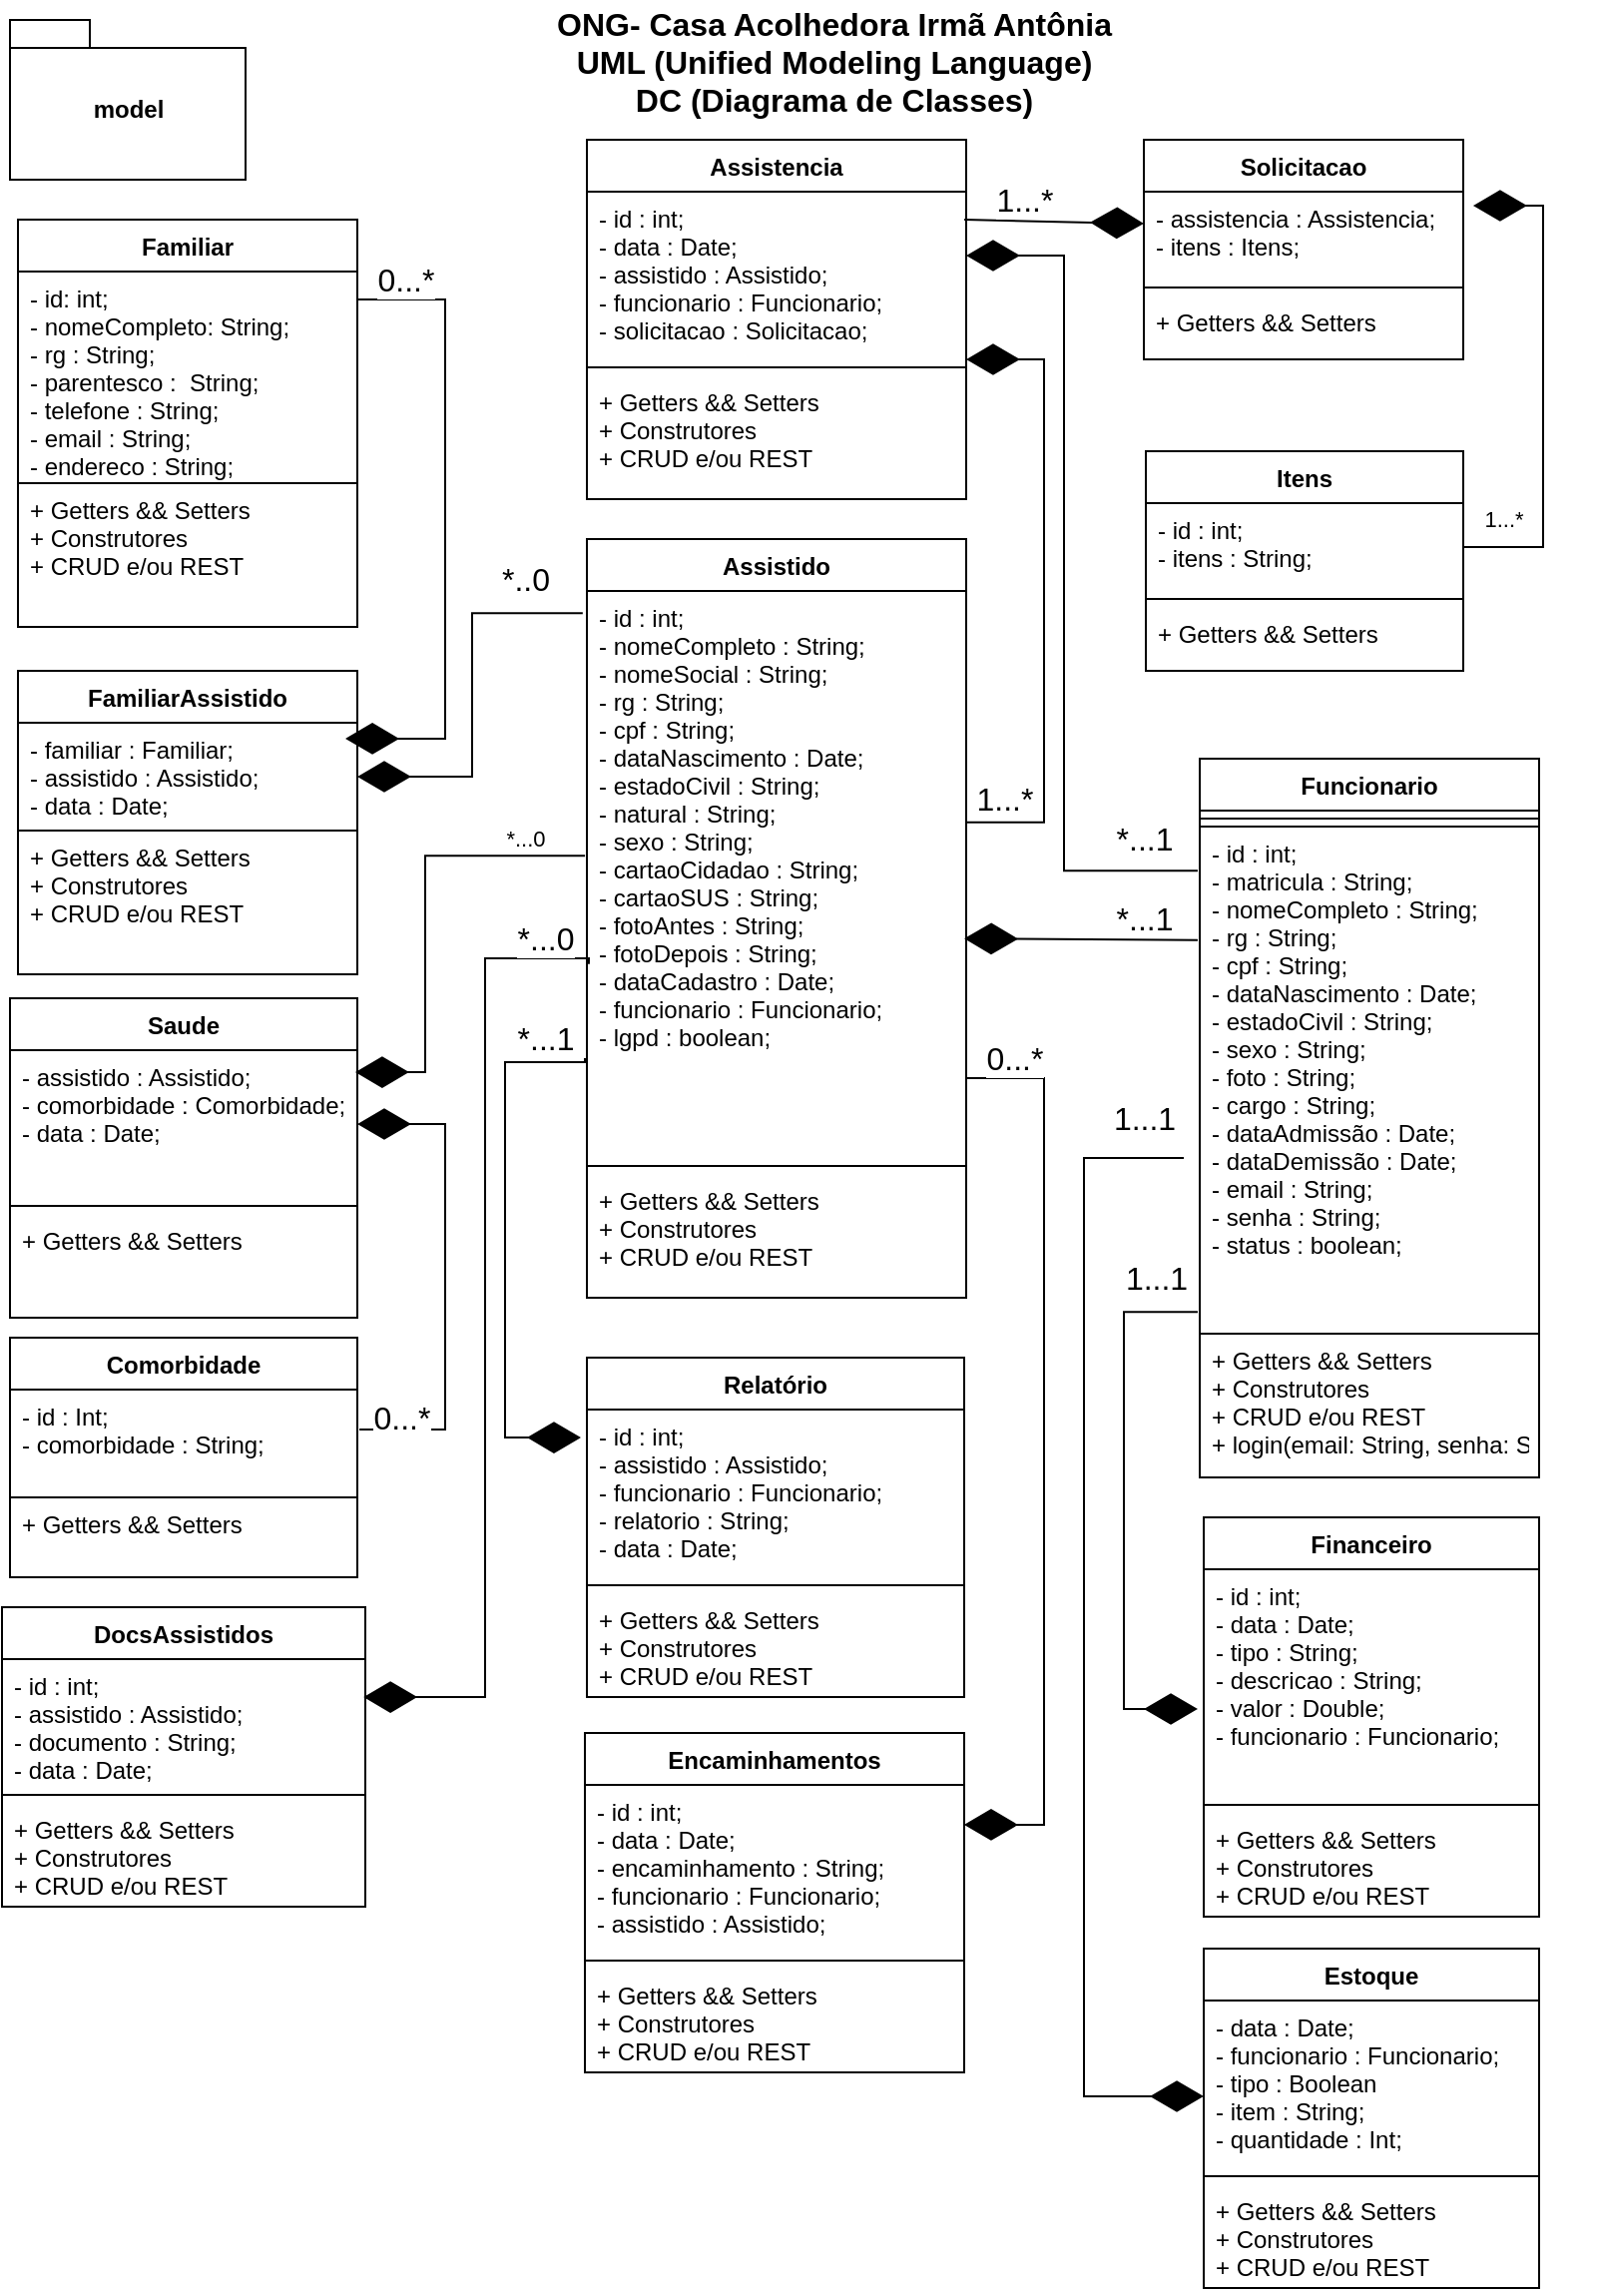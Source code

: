 <mxfile version="17.1.2" type="device"><diagram id="V8NIEzu3ds6T8y8G-yu7" name="Page-1"><mxGraphModel dx="868" dy="450" grid="1" gridSize="10" guides="1" tooltips="1" connect="1" arrows="1" fold="1" page="1" pageScale="1" pageWidth="827" pageHeight="1169" math="0" shadow="0"><root><mxCell id="0"/><mxCell id="1" parent="0"/><mxCell id="LsEdg0_R3i5YZ1CiwI1N-1" value="ONG- Casa Acolhedora Irmã Antônia&#10;UML (Unified Modeling Language)&#10;DC (Diagrama de Classes)" style="text;align=center;fontStyle=1;verticalAlign=middle;spacingLeft=3;spacingRight=3;strokeColor=none;rotatable=0;points=[[0,0.5],[1,0.5]];portConstraint=eastwest;fontSize=16;" parent="1" vertex="1"><mxGeometry x="270" y="10" width="350" height="60" as="geometry"/></mxCell><mxCell id="LsEdg0_R3i5YZ1CiwI1N-2" value="Assistido" style="swimlane;fontStyle=1;align=center;verticalAlign=top;childLayout=stackLayout;horizontal=1;startSize=26;horizontalStack=0;resizeParent=1;resizeParentMax=0;resizeLast=0;collapsible=1;marginBottom=0;" parent="1" vertex="1"><mxGeometry x="321" y="280" width="190" height="380" as="geometry"/></mxCell><mxCell id="LsEdg0_R3i5YZ1CiwI1N-23" value="- id : int;&#10;- nomeCompleto : String;&#10;- nomeSocial : String;&#10;- rg : String;&#10;- cpf : String;&#10;- dataNascimento : Date;&#10;- estadoCivil : String;&#10;- natural : String;&#10;- sexo : String;&#10;- cartaoCidadao : String;&#10;- cartaoSUS : String;&#10;- fotoAntes : String;&#10;- fotoDepois : String;&#10;- dataCadastro : Date;&#10;- funcionario : Funcionario;&#10;- lgpd : boolean;" style="text;strokeColor=none;fillColor=none;align=left;verticalAlign=top;spacingLeft=4;spacingRight=4;overflow=hidden;rotatable=0;points=[[0,0.5],[1,0.5]];portConstraint=eastwest;" parent="LsEdg0_R3i5YZ1CiwI1N-2" vertex="1"><mxGeometry y="26" width="190" height="284" as="geometry"/></mxCell><mxCell id="LsEdg0_R3i5YZ1CiwI1N-4" value="" style="line;strokeWidth=1;fillColor=none;align=left;verticalAlign=middle;spacingTop=-1;spacingLeft=3;spacingRight=3;rotatable=0;labelPosition=right;points=[];portConstraint=eastwest;" parent="LsEdg0_R3i5YZ1CiwI1N-2" vertex="1"><mxGeometry y="310" width="190" height="8" as="geometry"/></mxCell><mxCell id="LsEdg0_R3i5YZ1CiwI1N-5" value="+ Getters &amp;&amp; Setters&#10;+ Construtores&#10;+ CRUD e/ou REST" style="text;strokeColor=none;fillColor=none;align=left;verticalAlign=top;spacingLeft=4;spacingRight=4;overflow=hidden;rotatable=0;points=[[0,0.5],[1,0.5]];portConstraint=eastwest;" parent="LsEdg0_R3i5YZ1CiwI1N-2" vertex="1"><mxGeometry y="318" width="190" height="62" as="geometry"/></mxCell><mxCell id="LsEdg0_R3i5YZ1CiwI1N-24" value="Funcionario" style="swimlane;fontStyle=1;align=center;verticalAlign=top;childLayout=stackLayout;horizontal=1;startSize=26;horizontalStack=0;resizeParent=1;resizeParentMax=0;resizeLast=0;collapsible=1;marginBottom=0;" parent="1" vertex="1"><mxGeometry x="628" y="390" width="170" height="360" as="geometry"/></mxCell><mxCell id="LsEdg0_R3i5YZ1CiwI1N-26" value="" style="line;strokeWidth=1;fillColor=none;align=left;verticalAlign=middle;spacingTop=-1;spacingLeft=3;spacingRight=3;rotatable=0;labelPosition=right;points=[];portConstraint=eastwest;" parent="LsEdg0_R3i5YZ1CiwI1N-24" vertex="1"><mxGeometry y="26" width="170" height="8" as="geometry"/></mxCell><mxCell id="LsEdg0_R3i5YZ1CiwI1N-25" value="- id : int;&#10;- matricula : String;&#10;- nomeCompleto : String;&#10;- rg : String;&#10;- cpf : String;&#10;- dataNascimento : Date;&#10;- estadoCivil : String;&#10;- sexo : String;&#10;- foto : String;&#10;- cargo : String;&#10;- dataAdmissão : Date;&#10;- dataDemissão : Date;&#10;- email : String;&#10;- senha : String;&#10;- status : boolean;" style="text;strokeColor=default;fillColor=none;align=left;verticalAlign=top;spacingLeft=4;spacingRight=4;overflow=hidden;rotatable=0;points=[[0,0.5],[1,0.5]];portConstraint=eastwest;" parent="LsEdg0_R3i5YZ1CiwI1N-24" vertex="1"><mxGeometry y="34" width="170" height="254" as="geometry"/></mxCell><mxCell id="LsEdg0_R3i5YZ1CiwI1N-27" value="+ Getters &amp;&amp; Setters&#10;+ Construtores&#10;+ CRUD e/ou REST&#10;+ login(email: String, senha: String): int" style="text;strokeColor=none;fillColor=none;align=left;verticalAlign=top;spacingLeft=4;spacingRight=4;overflow=hidden;rotatable=0;points=[[0,0.5],[1,0.5]];portConstraint=eastwest;" parent="LsEdg0_R3i5YZ1CiwI1N-24" vertex="1"><mxGeometry y="288" width="170" height="72" as="geometry"/></mxCell><mxCell id="LsEdg0_R3i5YZ1CiwI1N-28" value="Assistencia" style="swimlane;fontStyle=1;align=center;verticalAlign=top;childLayout=stackLayout;horizontal=1;startSize=26;horizontalStack=0;resizeParent=1;resizeParentMax=0;resizeLast=0;collapsible=1;marginBottom=0;" parent="1" vertex="1"><mxGeometry x="321" y="80" width="190" height="180" as="geometry"/></mxCell><mxCell id="LsEdg0_R3i5YZ1CiwI1N-29" value="- id : int;&#10;- data : Date;&#10;- assistido : Assistido;&#10;- funcionario : Funcionario;&#10;- solicitacao : Solicitacao;" style="text;strokeColor=none;fillColor=none;align=left;verticalAlign=top;spacingLeft=4;spacingRight=4;overflow=hidden;rotatable=0;points=[[0,0.5],[1,0.5]];portConstraint=eastwest;" parent="LsEdg0_R3i5YZ1CiwI1N-28" vertex="1"><mxGeometry y="26" width="190" height="84" as="geometry"/></mxCell><mxCell id="LsEdg0_R3i5YZ1CiwI1N-30" value="" style="line;strokeWidth=1;fillColor=none;align=left;verticalAlign=middle;spacingTop=-1;spacingLeft=3;spacingRight=3;rotatable=0;labelPosition=right;points=[];portConstraint=eastwest;" parent="LsEdg0_R3i5YZ1CiwI1N-28" vertex="1"><mxGeometry y="110" width="190" height="8" as="geometry"/></mxCell><mxCell id="LsEdg0_R3i5YZ1CiwI1N-31" value="+ Getters &amp;&amp; Setters&#10;+ Construtores&#10;+ CRUD e/ou REST" style="text;strokeColor=none;fillColor=none;align=left;verticalAlign=top;spacingLeft=4;spacingRight=4;overflow=hidden;rotatable=0;points=[[0,0.5],[1,0.5]];portConstraint=eastwest;" parent="LsEdg0_R3i5YZ1CiwI1N-28" vertex="1"><mxGeometry y="118" width="190" height="62" as="geometry"/></mxCell><mxCell id="LsEdg0_R3i5YZ1CiwI1N-32" value="model" style="shape=folder;fontStyle=1;spacingTop=10;tabWidth=40;tabHeight=14;tabPosition=left;html=1;" parent="1" vertex="1"><mxGeometry x="32" y="20" width="118" height="80" as="geometry"/></mxCell><mxCell id="LsEdg0_R3i5YZ1CiwI1N-37" value="Encaminhamentos" style="swimlane;fontStyle=1;align=center;verticalAlign=top;childLayout=stackLayout;horizontal=1;startSize=26;horizontalStack=0;resizeParent=1;resizeParentMax=0;resizeLast=0;collapsible=1;marginBottom=0;" parent="1" vertex="1"><mxGeometry x="320" y="878" width="190" height="170" as="geometry"/></mxCell><mxCell id="LsEdg0_R3i5YZ1CiwI1N-38" value="- id : int;&#10;- data : Date;&#10;- encaminhamento : String;&#10;- funcionario : Funcionario;&#10;- assistido : Assistido;" style="text;strokeColor=none;fillColor=none;align=left;verticalAlign=top;spacingLeft=4;spacingRight=4;overflow=hidden;rotatable=0;points=[[0,0.5],[1,0.5]];portConstraint=eastwest;" parent="LsEdg0_R3i5YZ1CiwI1N-37" vertex="1"><mxGeometry y="26" width="190" height="84" as="geometry"/></mxCell><mxCell id="LsEdg0_R3i5YZ1CiwI1N-39" value="" style="line;strokeWidth=1;fillColor=none;align=left;verticalAlign=middle;spacingTop=-1;spacingLeft=3;spacingRight=3;rotatable=0;labelPosition=right;points=[];portConstraint=eastwest;" parent="LsEdg0_R3i5YZ1CiwI1N-37" vertex="1"><mxGeometry y="110" width="190" height="8" as="geometry"/></mxCell><mxCell id="LsEdg0_R3i5YZ1CiwI1N-40" value="+ Getters &amp;&amp; Setters&#10;+ Construtores&#10;+ CRUD e/ou REST" style="text;strokeColor=none;fillColor=none;align=left;verticalAlign=top;spacingLeft=4;spacingRight=4;overflow=hidden;rotatable=0;points=[[0,0.5],[1,0.5]];portConstraint=eastwest;" parent="LsEdg0_R3i5YZ1CiwI1N-37" vertex="1"><mxGeometry y="118" width="190" height="52" as="geometry"/></mxCell><mxCell id="aL3uGlQkh7vrvcLJ92MS-1" value="Financeiro" style="swimlane;fontStyle=1;align=center;verticalAlign=top;childLayout=stackLayout;horizontal=1;startSize=26;horizontalStack=0;resizeParent=1;resizeParentMax=0;resizeLast=0;collapsible=1;marginBottom=0;" parent="1" vertex="1"><mxGeometry x="630" y="770" width="168" height="200" as="geometry"/></mxCell><mxCell id="aL3uGlQkh7vrvcLJ92MS-2" value="- id : int;&#10;- data : Date;&#10;- tipo : String;&#10;- descricao : String;&#10;- valor : Double;&#10;- funcionario : Funcionario;" style="text;strokeColor=none;fillColor=none;align=left;verticalAlign=top;spacingLeft=4;spacingRight=4;overflow=hidden;rotatable=0;points=[[0,0.5],[1,0.5]];portConstraint=eastwest;" parent="aL3uGlQkh7vrvcLJ92MS-1" vertex="1"><mxGeometry y="26" width="168" height="114" as="geometry"/></mxCell><mxCell id="aL3uGlQkh7vrvcLJ92MS-3" value="" style="line;strokeWidth=1;fillColor=none;align=left;verticalAlign=middle;spacingTop=-1;spacingLeft=3;spacingRight=3;rotatable=0;labelPosition=right;points=[];portConstraint=eastwest;" parent="aL3uGlQkh7vrvcLJ92MS-1" vertex="1"><mxGeometry y="140" width="168" height="8" as="geometry"/></mxCell><mxCell id="aL3uGlQkh7vrvcLJ92MS-4" value="+ Getters &amp;&amp; Setters&#10;+ Construtores&#10;+ CRUD e/ou REST" style="text;strokeColor=none;fillColor=none;align=left;verticalAlign=top;spacingLeft=4;spacingRight=4;overflow=hidden;rotatable=0;points=[[0,0.5],[1,0.5]];portConstraint=eastwest;" parent="aL3uGlQkh7vrvcLJ92MS-1" vertex="1"><mxGeometry y="148" width="168" height="52" as="geometry"/></mxCell><mxCell id="WE0CfpYvLQGnFb20TTfo-5" value="Saude" style="swimlane;fontStyle=1;align=center;verticalAlign=top;childLayout=stackLayout;horizontal=1;startSize=26;horizontalStack=0;resizeParent=1;resizeParentMax=0;resizeLast=0;collapsible=1;marginBottom=0;" parent="1" vertex="1"><mxGeometry x="32" y="510" width="174" height="160" as="geometry"/></mxCell><mxCell id="WE0CfpYvLQGnFb20TTfo-6" value="- assistido : Assistido;&#10;- comorbidade : Comorbidade;&#10;- data : Date;" style="text;strokeColor=none;fillColor=none;align=left;verticalAlign=top;spacingLeft=4;spacingRight=4;overflow=hidden;rotatable=0;points=[[0,0.5],[1,0.5]];portConstraint=eastwest;" parent="WE0CfpYvLQGnFb20TTfo-5" vertex="1"><mxGeometry y="26" width="174" height="74" as="geometry"/></mxCell><mxCell id="WE0CfpYvLQGnFb20TTfo-7" value="" style="line;strokeWidth=1;fillColor=none;align=left;verticalAlign=middle;spacingTop=-1;spacingLeft=3;spacingRight=3;rotatable=0;labelPosition=right;points=[];portConstraint=eastwest;" parent="WE0CfpYvLQGnFb20TTfo-5" vertex="1"><mxGeometry y="100" width="174" height="8" as="geometry"/></mxCell><mxCell id="WE0CfpYvLQGnFb20TTfo-8" value="+ Getters &amp;&amp; Setters" style="text;strokeColor=none;fillColor=none;align=left;verticalAlign=top;spacingLeft=4;spacingRight=4;overflow=hidden;rotatable=0;points=[[0,0.5],[1,0.5]];portConstraint=eastwest;" parent="WE0CfpYvLQGnFb20TTfo-5" vertex="1"><mxGeometry y="108" width="174" height="52" as="geometry"/></mxCell><mxCell id="WE0CfpYvLQGnFb20TTfo-11" value="Itens" style="swimlane;fontStyle=1;align=center;verticalAlign=top;childLayout=stackLayout;horizontal=1;startSize=26;horizontalStack=0;resizeParent=1;resizeParentMax=0;resizeLast=0;collapsible=1;marginBottom=0;" parent="1" vertex="1"><mxGeometry x="601" y="236" width="159" height="110" as="geometry"/></mxCell><mxCell id="WE0CfpYvLQGnFb20TTfo-12" value="- id : int;&#10;- itens : String;" style="text;strokeColor=none;fillColor=none;align=left;verticalAlign=top;spacingLeft=4;spacingRight=4;overflow=hidden;rotatable=0;points=[[0,0.5],[1,0.5]];portConstraint=eastwest;" parent="WE0CfpYvLQGnFb20TTfo-11" vertex="1"><mxGeometry y="26" width="159" height="44" as="geometry"/></mxCell><mxCell id="WE0CfpYvLQGnFb20TTfo-13" value="" style="line;strokeWidth=1;fillColor=none;align=left;verticalAlign=middle;spacingTop=-1;spacingLeft=3;spacingRight=3;rotatable=0;labelPosition=right;points=[];portConstraint=eastwest;" parent="WE0CfpYvLQGnFb20TTfo-11" vertex="1"><mxGeometry y="70" width="159" height="8" as="geometry"/></mxCell><mxCell id="WE0CfpYvLQGnFb20TTfo-14" value="+ Getters &amp;&amp; Setters" style="text;strokeColor=none;fillColor=none;align=left;verticalAlign=top;spacingLeft=4;spacingRight=4;overflow=hidden;rotatable=0;points=[[0,0.5],[1,0.5]];portConstraint=eastwest;" parent="WE0CfpYvLQGnFb20TTfo-11" vertex="1"><mxGeometry y="78" width="159" height="32" as="geometry"/></mxCell><mxCell id="EMVgxTuxKN4HmM-ueOk9-1" value="Familiar" style="swimlane;fontStyle=1;align=center;verticalAlign=top;childLayout=stackLayout;horizontal=1;startSize=26;horizontalStack=0;resizeParent=1;resizeParentMax=0;resizeLast=0;collapsible=1;marginBottom=0;" parent="1" vertex="1"><mxGeometry x="36" y="120" width="170" height="204" as="geometry"/></mxCell><mxCell id="EMVgxTuxKN4HmM-ueOk9-3" value="- id: int;&#10;- nomeCompleto: String;&#10;- rg : String;&#10;- parentesco :  String;&#10;- telefone : String;&#10;- email : String;&#10;- endereco : String;&#10;" style="text;strokeColor=default;fillColor=none;align=left;verticalAlign=top;spacingLeft=4;spacingRight=4;overflow=hidden;rotatable=0;points=[[0,0.5],[1,0.5]];portConstraint=eastwest;strokeWidth=1;" parent="EMVgxTuxKN4HmM-ueOk9-1" vertex="1"><mxGeometry y="26" width="170" height="106" as="geometry"/></mxCell><mxCell id="EMVgxTuxKN4HmM-ueOk9-4" value="+ Getters &amp;&amp; Setters&#10;+ Construtores&#10;+ CRUD e/ou REST" style="text;strokeColor=none;fillColor=none;align=left;verticalAlign=top;spacingLeft=4;spacingRight=4;overflow=hidden;rotatable=0;points=[[0,0.5],[1,0.5]];portConstraint=eastwest;" parent="EMVgxTuxKN4HmM-ueOk9-1" vertex="1"><mxGeometry y="132" width="170" height="72" as="geometry"/></mxCell><mxCell id="HtAP94XNzmDsmanJ-DMw-1" value="Comorbidade" style="swimlane;fontStyle=1;align=center;verticalAlign=top;childLayout=stackLayout;horizontal=1;startSize=26;horizontalStack=0;resizeParent=1;resizeParentMax=0;resizeLast=0;collapsible=1;marginBottom=0;" parent="1" vertex="1"><mxGeometry x="32" y="680" width="174" height="120" as="geometry"/></mxCell><mxCell id="HtAP94XNzmDsmanJ-DMw-2" value="- id : Int;&#10;- comorbidade : String;" style="text;strokeColor=default;fillColor=none;align=left;verticalAlign=top;spacingLeft=4;spacingRight=4;overflow=hidden;rotatable=0;points=[[0,0.5],[1,0.5]];portConstraint=eastwest;" parent="HtAP94XNzmDsmanJ-DMw-1" vertex="1"><mxGeometry y="26" width="174" height="54" as="geometry"/></mxCell><mxCell id="HtAP94XNzmDsmanJ-DMw-4" value="+ Getters &amp;&amp; Setters" style="text;strokeColor=none;fillColor=none;align=left;verticalAlign=top;spacingLeft=4;spacingRight=4;overflow=hidden;rotatable=0;points=[[0,0.5],[1,0.5]];portConstraint=eastwest;" parent="HtAP94XNzmDsmanJ-DMw-1" vertex="1"><mxGeometry y="80" width="174" height="40" as="geometry"/></mxCell><mxCell id="HtAP94XNzmDsmanJ-DMw-5" value="*...0" style="endArrow=diamondThin;endFill=1;endSize=24;html=1;rounded=0;edgeStyle=orthogonalEdgeStyle;exitX=-0.005;exitY=0.467;exitDx=0;exitDy=0;exitPerimeter=0;entryX=0.994;entryY=0.149;entryDx=0;entryDy=0;entryPerimeter=0;" parent="1" source="LsEdg0_R3i5YZ1CiwI1N-23" target="WE0CfpYvLQGnFb20TTfo-6" edge="1"><mxGeometry x="-0.731" y="-9" width="160" relative="1" as="geometry"><mxPoint x="300" y="510" as="sourcePoint"/><mxPoint x="230" y="590" as="targetPoint"/><Array as="points"><mxPoint x="240" y="439"/><mxPoint x="240" y="547"/></Array><mxPoint as="offset"/></mxGeometry></mxCell><mxCell id="HtAP94XNzmDsmanJ-DMw-7" value="Solicitacao" style="swimlane;fontStyle=1;align=center;verticalAlign=top;childLayout=stackLayout;horizontal=1;startSize=26;horizontalStack=0;resizeParent=1;resizeParentMax=0;resizeLast=0;collapsible=1;marginBottom=0;" parent="1" vertex="1"><mxGeometry x="600" y="80" width="160" height="110" as="geometry"/></mxCell><mxCell id="HtAP94XNzmDsmanJ-DMw-8" value="- assistencia : Assistencia;&#10;- itens : Itens;" style="text;strokeColor=none;fillColor=none;align=left;verticalAlign=top;spacingLeft=4;spacingRight=4;overflow=hidden;rotatable=0;points=[[0,0.5],[1,0.5]];portConstraint=eastwest;" parent="HtAP94XNzmDsmanJ-DMw-7" vertex="1"><mxGeometry y="26" width="160" height="44" as="geometry"/></mxCell><mxCell id="HtAP94XNzmDsmanJ-DMw-9" value="" style="line;strokeWidth=1;fillColor=none;align=left;verticalAlign=middle;spacingTop=-1;spacingLeft=3;spacingRight=3;rotatable=0;labelPosition=right;points=[];portConstraint=eastwest;" parent="HtAP94XNzmDsmanJ-DMw-7" vertex="1"><mxGeometry y="70" width="160" height="8" as="geometry"/></mxCell><mxCell id="HtAP94XNzmDsmanJ-DMw-10" value="+ Getters &amp;&amp; Setters" style="text;strokeColor=none;fillColor=none;align=left;verticalAlign=top;spacingLeft=4;spacingRight=4;overflow=hidden;rotatable=0;points=[[0,0.5],[1,0.5]];portConstraint=eastwest;" parent="HtAP94XNzmDsmanJ-DMw-7" vertex="1"><mxGeometry y="78" width="160" height="32" as="geometry"/></mxCell><mxCell id="HtAP94XNzmDsmanJ-DMw-12" value="1...*" style="endArrow=diamondThin;endFill=1;endSize=24;html=1;rounded=0;exitX=0.995;exitY=0.167;exitDx=0;exitDy=0;exitPerimeter=0;entryX=0;entryY=0.364;entryDx=0;entryDy=0;entryPerimeter=0;fontSize=16;" parent="1" source="LsEdg0_R3i5YZ1CiwI1N-29" target="HtAP94XNzmDsmanJ-DMw-8" edge="1"><mxGeometry x="-0.339" y="11" width="160" relative="1" as="geometry"><mxPoint x="570" y="300" as="sourcePoint"/><mxPoint x="570" y="160" as="targetPoint"/><mxPoint as="offset"/></mxGeometry></mxCell><mxCell id="HtAP94XNzmDsmanJ-DMw-13" value="1...*" style="endArrow=diamondThin;endFill=1;endSize=24;html=1;rounded=0;exitX=1;exitY=0.408;exitDx=0;exitDy=0;exitPerimeter=0;edgeStyle=orthogonalEdgeStyle;fontSize=16;" parent="1" source="LsEdg0_R3i5YZ1CiwI1N-23" target="LsEdg0_R3i5YZ1CiwI1N-29" edge="1"><mxGeometry x="-0.877" y="12" width="160" relative="1" as="geometry"><mxPoint x="370" y="260" as="sourcePoint"/><mxPoint x="530" y="260" as="targetPoint"/><Array as="points"><mxPoint x="550" y="422"/><mxPoint x="550" y="190"/></Array><mxPoint as="offset"/></mxGeometry></mxCell><mxCell id="HtAP94XNzmDsmanJ-DMw-15" value="*...1" style="endArrow=diamondThin;endFill=1;endSize=24;html=1;rounded=0;exitX=-0.006;exitY=0.087;exitDx=0;exitDy=0;exitPerimeter=0;entryX=1;entryY=0.381;entryDx=0;entryDy=0;entryPerimeter=0;edgeStyle=orthogonalEdgeStyle;fontSize=16;" parent="1" source="LsEdg0_R3i5YZ1CiwI1N-25" target="LsEdg0_R3i5YZ1CiwI1N-29" edge="1"><mxGeometry x="-0.873" y="-16" width="160" relative="1" as="geometry"><mxPoint x="370" y="260" as="sourcePoint"/><mxPoint x="530" y="260" as="targetPoint"/><Array as="points"><mxPoint x="560" y="446"/><mxPoint x="560" y="138"/></Array><mxPoint as="offset"/></mxGeometry></mxCell><mxCell id="HtAP94XNzmDsmanJ-DMw-17" value="1...1" style="endArrow=diamondThin;endFill=1;endSize=24;html=1;rounded=0;exitX=-0.006;exitY=0.957;exitDx=0;exitDy=0;exitPerimeter=0;edgeStyle=orthogonalEdgeStyle;fontSize=16;" parent="1" source="LsEdg0_R3i5YZ1CiwI1N-25" edge="1"><mxGeometry x="-0.851" y="-17" width="160" relative="1" as="geometry"><mxPoint x="540" y="710" as="sourcePoint"/><mxPoint x="627" y="866" as="targetPoint"/><Array as="points"><mxPoint x="590" y="667"/><mxPoint x="590" y="866"/></Array><mxPoint as="offset"/></mxGeometry></mxCell><mxCell id="HtAP94XNzmDsmanJ-DMw-23" value="DocsAssistidos" style="swimlane;fontStyle=1;align=center;verticalAlign=top;childLayout=stackLayout;horizontal=1;startSize=26;horizontalStack=0;resizeParent=1;resizeParentMax=0;resizeLast=0;collapsible=1;marginBottom=0;" parent="1" vertex="1"><mxGeometry x="28" y="815" width="182" height="150" as="geometry"/></mxCell><mxCell id="HtAP94XNzmDsmanJ-DMw-24" value="- id : int;&#10;- assistido : Assistido;&#10;- documento : String;&#10;- data : Date;" style="text;strokeColor=none;fillColor=none;align=left;verticalAlign=top;spacingLeft=4;spacingRight=4;overflow=hidden;rotatable=0;points=[[0,0.5],[1,0.5]];portConstraint=eastwest;" parent="HtAP94XNzmDsmanJ-DMw-23" vertex="1"><mxGeometry y="26" width="182" height="64" as="geometry"/></mxCell><mxCell id="HtAP94XNzmDsmanJ-DMw-25" value="" style="line;strokeWidth=1;fillColor=none;align=left;verticalAlign=middle;spacingTop=-1;spacingLeft=3;spacingRight=3;rotatable=0;labelPosition=right;points=[];portConstraint=eastwest;" parent="HtAP94XNzmDsmanJ-DMw-23" vertex="1"><mxGeometry y="90" width="182" height="8" as="geometry"/></mxCell><mxCell id="HtAP94XNzmDsmanJ-DMw-26" value="+ Getters &amp;&amp; Setters&#10;+ Construtores&#10;+ CRUD e/ou REST" style="text;strokeColor=none;fillColor=none;align=left;verticalAlign=top;spacingLeft=4;spacingRight=4;overflow=hidden;rotatable=0;points=[[0,0.5],[1,0.5]];portConstraint=eastwest;" parent="HtAP94XNzmDsmanJ-DMw-23" vertex="1"><mxGeometry y="98" width="182" height="52" as="geometry"/></mxCell><mxCell id="HtAP94XNzmDsmanJ-DMw-28" value="0...*" style="endArrow=diamondThin;endFill=1;endSize=24;html=1;rounded=0;edgeStyle=orthogonalEdgeStyle;fontSize=16;entryX=1;entryY=0.238;entryDx=0;entryDy=0;entryPerimeter=0;" parent="1" source="LsEdg0_R3i5YZ1CiwI1N-23" target="LsEdg0_R3i5YZ1CiwI1N-38" edge="1"><mxGeometry x="-0.893" y="10" width="160" relative="1" as="geometry"><mxPoint x="370" y="640" as="sourcePoint"/><mxPoint x="550" y="910" as="targetPoint"/><Array as="points"><mxPoint x="550" y="550"/><mxPoint x="550" y="924"/></Array><mxPoint as="offset"/></mxGeometry></mxCell><mxCell id="D3KAO5rpXuyUR_7wr3yr-1" value="FamiliarAssistido" style="swimlane;fontStyle=1;align=center;verticalAlign=top;childLayout=stackLayout;horizontal=1;startSize=26;horizontalStack=0;resizeParent=1;resizeParentMax=0;resizeLast=0;collapsible=1;marginBottom=0;" parent="1" vertex="1"><mxGeometry x="36" y="346" width="170" height="152" as="geometry"/></mxCell><mxCell id="D3KAO5rpXuyUR_7wr3yr-2" value="- familiar : Familiar;&#10;- assistido : Assistido;&#10;- data : Date;&#10;&#10;" style="text;strokeColor=default;fillColor=none;align=left;verticalAlign=top;spacingLeft=4;spacingRight=4;overflow=hidden;rotatable=0;points=[[0,0.5],[1,0.5]];portConstraint=eastwest;strokeWidth=1;" parent="D3KAO5rpXuyUR_7wr3yr-1" vertex="1"><mxGeometry y="26" width="170" height="54" as="geometry"/></mxCell><mxCell id="D3KAO5rpXuyUR_7wr3yr-3" value="+ Getters &amp;&amp; Setters&#10;+ Construtores&#10;+ CRUD e/ou REST" style="text;strokeColor=none;fillColor=none;align=left;verticalAlign=top;spacingLeft=4;spacingRight=4;overflow=hidden;rotatable=0;points=[[0,0.5],[1,0.5]];portConstraint=eastwest;" parent="D3KAO5rpXuyUR_7wr3yr-1" vertex="1"><mxGeometry y="80" width="170" height="72" as="geometry"/></mxCell><mxCell id="D3KAO5rpXuyUR_7wr3yr-4" value="0...*" style="endArrow=diamondThin;endFill=1;endSize=24;html=1;rounded=0;fontSize=16;edgeStyle=orthogonalEdgeStyle;entryX=0.965;entryY=0.148;entryDx=0;entryDy=0;entryPerimeter=0;exitX=1;exitY=0.142;exitDx=0;exitDy=0;exitPerimeter=0;" parent="1" source="EMVgxTuxKN4HmM-ueOk9-3" target="D3KAO5rpXuyUR_7wr3yr-2" edge="1"><mxGeometry x="-0.841" y="10" width="160" relative="1" as="geometry"><mxPoint x="210" y="160" as="sourcePoint"/><mxPoint x="270" y="400" as="targetPoint"/><Array as="points"><mxPoint x="206" y="160"/><mxPoint x="250" y="160"/><mxPoint x="250" y="380"/></Array><mxPoint as="offset"/></mxGeometry></mxCell><mxCell id="D3KAO5rpXuyUR_7wr3yr-5" value="*..0" style="endArrow=diamondThin;endFill=1;endSize=24;html=1;rounded=0;fontSize=16;exitX=-0.011;exitY=0.039;exitDx=0;exitDy=0;exitPerimeter=0;edgeStyle=orthogonalEdgeStyle;entryX=1;entryY=0.5;entryDx=0;entryDy=0;" parent="1" source="LsEdg0_R3i5YZ1CiwI1N-23" target="D3KAO5rpXuyUR_7wr3yr-2" edge="1"><mxGeometry x="-0.703" y="-17" width="160" relative="1" as="geometry"><mxPoint x="330" y="260" as="sourcePoint"/><mxPoint x="230" y="420" as="targetPoint"/><mxPoint as="offset"/></mxGeometry></mxCell><mxCell id="D3KAO5rpXuyUR_7wr3yr-6" value="0...*" style="endArrow=diamondThin;endFill=1;endSize=24;html=1;rounded=0;fontSize=16;exitX=1.006;exitY=0.37;exitDx=0;exitDy=0;exitPerimeter=0;edgeStyle=orthogonalEdgeStyle;" parent="1" source="HtAP94XNzmDsmanJ-DMw-2" target="WE0CfpYvLQGnFb20TTfo-6" edge="1"><mxGeometry x="-0.823" y="6" width="160" relative="1" as="geometry"><mxPoint x="330" y="660" as="sourcePoint"/><mxPoint x="280" y="640" as="targetPoint"/><Array as="points"><mxPoint x="250" y="726"/><mxPoint x="250" y="573"/></Array><mxPoint as="offset"/></mxGeometry></mxCell><mxCell id="D3KAO5rpXuyUR_7wr3yr-7" value="*...0" style="endArrow=diamondThin;endFill=1;endSize=24;html=1;rounded=0;fontSize=16;exitX=0.005;exitY=0.658;exitDx=0;exitDy=0;exitPerimeter=0;edgeStyle=orthogonalEdgeStyle;entryX=0.995;entryY=0.297;entryDx=0;entryDy=0;entryPerimeter=0;" parent="1" source="LsEdg0_R3i5YZ1CiwI1N-23" target="HtAP94XNzmDsmanJ-DMw-24" edge="1"><mxGeometry x="-0.898" y="-10" width="160" relative="1" as="geometry"><mxPoint x="330" y="860" as="sourcePoint"/><mxPoint x="490" y="860" as="targetPoint"/><Array as="points"><mxPoint x="322" y="490"/><mxPoint x="270" y="490"/><mxPoint x="270" y="860"/></Array><mxPoint as="offset"/></mxGeometry></mxCell><mxCell id="D3KAO5rpXuyUR_7wr3yr-8" value="Relatório" style="swimlane;fontStyle=1;align=center;verticalAlign=top;childLayout=stackLayout;horizontal=1;startSize=26;horizontalStack=0;resizeParent=1;resizeParentMax=0;resizeLast=0;collapsible=1;marginBottom=0;" parent="1" vertex="1"><mxGeometry x="321" y="690" width="189" height="170" as="geometry"/></mxCell><mxCell id="D3KAO5rpXuyUR_7wr3yr-9" value="- id : int;&#10;- assistido : Assistido;&#10;- funcionario : Funcionario;&#10;- relatorio : String;&#10;- data : Date;" style="text;strokeColor=none;fillColor=none;align=left;verticalAlign=top;spacingLeft=4;spacingRight=4;overflow=hidden;rotatable=0;points=[[0,0.5],[1,0.5]];portConstraint=eastwest;" parent="D3KAO5rpXuyUR_7wr3yr-8" vertex="1"><mxGeometry y="26" width="189" height="84" as="geometry"/></mxCell><mxCell id="D3KAO5rpXuyUR_7wr3yr-10" value="" style="line;strokeWidth=1;fillColor=none;align=left;verticalAlign=middle;spacingTop=-1;spacingLeft=3;spacingRight=3;rotatable=0;labelPosition=right;points=[];portConstraint=eastwest;" parent="D3KAO5rpXuyUR_7wr3yr-8" vertex="1"><mxGeometry y="110" width="189" height="8" as="geometry"/></mxCell><mxCell id="D3KAO5rpXuyUR_7wr3yr-11" value="+ Getters &amp;&amp; Setters&#10;+ Construtores&#10;+ CRUD e/ou REST" style="text;strokeColor=none;fillColor=none;align=left;verticalAlign=top;spacingLeft=4;spacingRight=4;overflow=hidden;rotatable=0;points=[[0,0.5],[1,0.5]];portConstraint=eastwest;" parent="D3KAO5rpXuyUR_7wr3yr-8" vertex="1"><mxGeometry y="118" width="189" height="52" as="geometry"/></mxCell><mxCell id="D3KAO5rpXuyUR_7wr3yr-12" value="*...1" style="endArrow=diamondThin;endFill=1;endSize=24;html=1;rounded=0;fontSize=16;edgeStyle=orthogonalEdgeStyle;entryX=-0.016;entryY=0.167;entryDx=0;entryDy=0;entryPerimeter=0;" parent="1" target="D3KAO5rpXuyUR_7wr3yr-9" edge="1"><mxGeometry x="-0.836" y="-12" width="160" relative="1" as="geometry"><mxPoint x="320" y="540" as="sourcePoint"/><mxPoint x="470" y="780" as="targetPoint"/><Array as="points"><mxPoint x="320" y="542"/><mxPoint x="280" y="542"/><mxPoint x="280" y="730"/></Array><mxPoint as="offset"/></mxGeometry></mxCell><mxCell id="D3KAO5rpXuyUR_7wr3yr-14" value="*...1" style="endArrow=diamondThin;endFill=1;endSize=24;html=1;rounded=0;fontSize=16;strokeWidth=1;exitX=-0.006;exitY=0.224;exitDx=0;exitDy=0;exitPerimeter=0;entryX=0.995;entryY=0.613;entryDx=0;entryDy=0;entryPerimeter=0;" parent="1" source="LsEdg0_R3i5YZ1CiwI1N-25" target="LsEdg0_R3i5YZ1CiwI1N-23" edge="1"><mxGeometry x="-0.537" y="-11" width="160" relative="1" as="geometry"><mxPoint x="330" y="520" as="sourcePoint"/><mxPoint x="540" y="500" as="targetPoint"/><mxPoint as="offset"/></mxGeometry></mxCell><mxCell id="D3KAO5rpXuyUR_7wr3yr-16" value="Estoque" style="swimlane;fontStyle=1;align=center;verticalAlign=top;childLayout=stackLayout;horizontal=1;startSize=26;horizontalStack=0;resizeParent=1;resizeParentMax=0;resizeLast=0;collapsible=1;marginBottom=0;" parent="1" vertex="1"><mxGeometry x="630" y="986" width="168" height="170" as="geometry"/></mxCell><mxCell id="D3KAO5rpXuyUR_7wr3yr-17" value="- data : Date;&#10;- funcionario : Funcionario;&#10;- tipo : Boolean&#10;- item : String;&#10;- quantidade : Int;" style="text;strokeColor=none;fillColor=none;align=left;verticalAlign=top;spacingLeft=4;spacingRight=4;overflow=hidden;rotatable=0;points=[[0,0.5],[1,0.5]];portConstraint=eastwest;" parent="D3KAO5rpXuyUR_7wr3yr-16" vertex="1"><mxGeometry y="26" width="168" height="84" as="geometry"/></mxCell><mxCell id="D3KAO5rpXuyUR_7wr3yr-18" value="" style="line;strokeWidth=1;fillColor=none;align=left;verticalAlign=middle;spacingTop=-1;spacingLeft=3;spacingRight=3;rotatable=0;labelPosition=right;points=[];portConstraint=eastwest;" parent="D3KAO5rpXuyUR_7wr3yr-16" vertex="1"><mxGeometry y="110" width="168" height="8" as="geometry"/></mxCell><mxCell id="D3KAO5rpXuyUR_7wr3yr-19" value="+ Getters &amp;&amp; Setters&#10;+ Construtores&#10;+ CRUD e/ou REST" style="text;strokeColor=none;fillColor=none;align=left;verticalAlign=top;spacingLeft=4;spacingRight=4;overflow=hidden;rotatable=0;points=[[0,0.5],[1,0.5]];portConstraint=eastwest;" parent="D3KAO5rpXuyUR_7wr3yr-16" vertex="1"><mxGeometry y="118" width="168" height="52" as="geometry"/></mxCell><mxCell id="D3KAO5rpXuyUR_7wr3yr-20" value="1...1" style="endArrow=diamondThin;endFill=1;endSize=24;html=1;rounded=0;edgeStyle=orthogonalEdgeStyle;fontSize=16;" parent="1" target="D3KAO5rpXuyUR_7wr3yr-17" edge="1"><mxGeometry x="-0.931" y="-20" width="160" relative="1" as="geometry"><mxPoint x="620" y="590" as="sourcePoint"/><mxPoint x="620" y="1101" as="targetPoint"/><Array as="points"><mxPoint x="570" y="590"/><mxPoint x="570" y="1060"/></Array><mxPoint as="offset"/></mxGeometry></mxCell><mxCell id="g-X3jlORWGWNbpcruB3D-1" value="1...*" style="endArrow=diamondThin;endFill=1;endSize=24;html=1;rounded=0;exitX=1;exitY=0.5;exitDx=0;exitDy=0;entryX=1.031;entryY=0.159;entryDx=0;entryDy=0;entryPerimeter=0;edgeStyle=orthogonalEdgeStyle;" parent="1" source="WE0CfpYvLQGnFb20TTfo-12" target="HtAP94XNzmDsmanJ-DMw-8" edge="1"><mxGeometry x="-0.837" y="14" width="160" relative="1" as="geometry"><mxPoint x="350" y="200" as="sourcePoint"/><mxPoint x="510" y="200" as="targetPoint"/><Array as="points"><mxPoint x="800" y="284"/><mxPoint x="800" y="113"/></Array><mxPoint as="offset"/></mxGeometry></mxCell></root></mxGraphModel></diagram></mxfile>